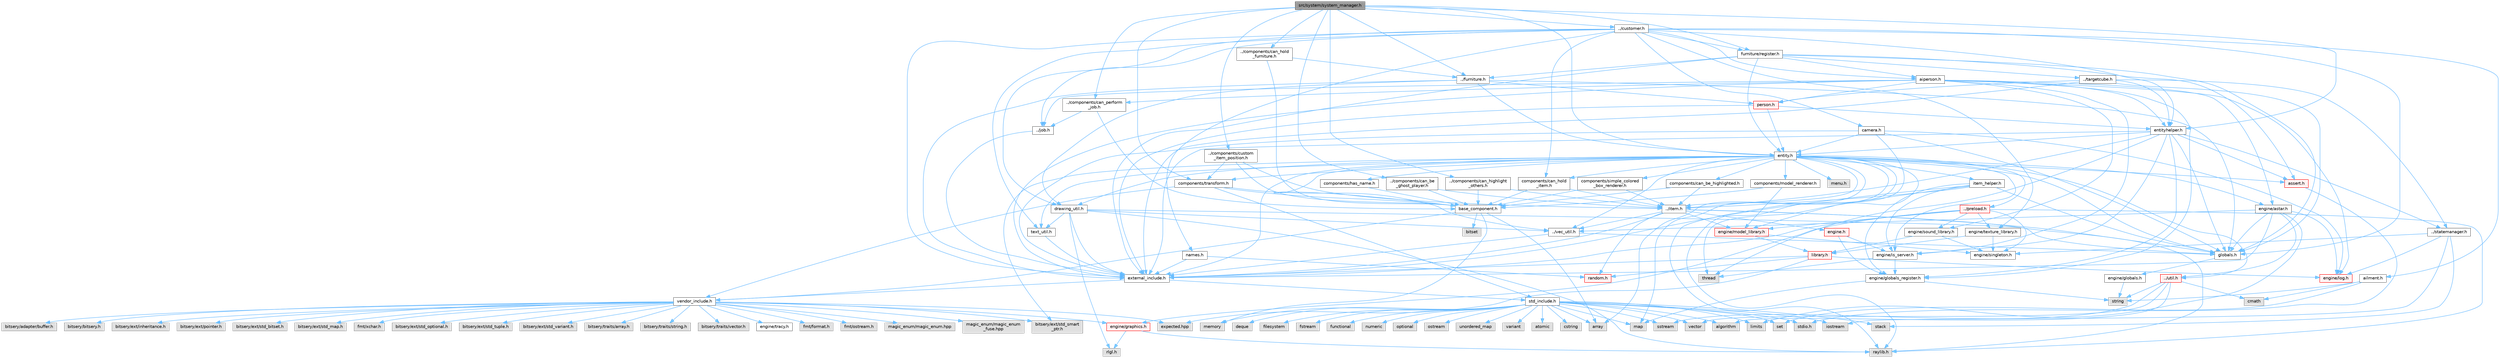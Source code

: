 digraph "src/system/system_manager.h"
{
 // LATEX_PDF_SIZE
  bgcolor="transparent";
  edge [fontname=Helvetica,fontsize=10,labelfontname=Helvetica,labelfontsize=10];
  node [fontname=Helvetica,fontsize=10,shape=box,height=0.2,width=0.4];
  Node1 [label="src/system/system_manager.h",height=0.2,width=0.4,color="gray40", fillcolor="grey60", style="filled", fontcolor="black",tooltip=" "];
  Node1 -> Node2 [color="steelblue1",style="solid"];
  Node2 [label="../components/can_be\l_ghost_player.h",height=0.2,width=0.4,color="grey40", fillcolor="white", style="filled",URL="$d1/d8a/can__be__ghost__player_8h.html",tooltip=" "];
  Node2 -> Node3 [color="steelblue1",style="solid"];
  Node3 [label="../item.h",height=0.2,width=0.4,color="grey40", fillcolor="white", style="filled",URL="$df/d1f/item_8h.html",tooltip=" "];
  Node3 -> Node4 [color="steelblue1",style="solid"];
  Node4 [label="external_include.h",height=0.2,width=0.4,color="grey40", fillcolor="white", style="filled",URL="$d7/daf/external__include_8h.html",tooltip=" "];
  Node4 -> Node5 [color="steelblue1",style="solid"];
  Node5 [label="std_include.h",height=0.2,width=0.4,color="grey40", fillcolor="white", style="filled",URL="$d4/dae/std__include_8h.html",tooltip=" "];
  Node5 -> Node6 [color="steelblue1",style="solid"];
  Node6 [label="stdio.h",height=0.2,width=0.4,color="grey60", fillcolor="#E0E0E0", style="filled",tooltip=" "];
  Node5 -> Node7 [color="steelblue1",style="solid"];
  Node7 [label="algorithm",height=0.2,width=0.4,color="grey60", fillcolor="#E0E0E0", style="filled",tooltip=" "];
  Node5 -> Node8 [color="steelblue1",style="solid"];
  Node8 [label="array",height=0.2,width=0.4,color="grey60", fillcolor="#E0E0E0", style="filled",tooltip=" "];
  Node5 -> Node9 [color="steelblue1",style="solid"];
  Node9 [label="atomic",height=0.2,width=0.4,color="grey60", fillcolor="#E0E0E0", style="filled",tooltip=" "];
  Node5 -> Node10 [color="steelblue1",style="solid"];
  Node10 [label="cstring",height=0.2,width=0.4,color="grey60", fillcolor="#E0E0E0", style="filled",tooltip=" "];
  Node5 -> Node11 [color="steelblue1",style="solid"];
  Node11 [label="deque",height=0.2,width=0.4,color="grey60", fillcolor="#E0E0E0", style="filled",tooltip=" "];
  Node5 -> Node12 [color="steelblue1",style="solid"];
  Node12 [label="filesystem",height=0.2,width=0.4,color="grey60", fillcolor="#E0E0E0", style="filled",tooltip=" "];
  Node5 -> Node13 [color="steelblue1",style="solid"];
  Node13 [label="fstream",height=0.2,width=0.4,color="grey60", fillcolor="#E0E0E0", style="filled",tooltip=" "];
  Node5 -> Node14 [color="steelblue1",style="solid"];
  Node14 [label="functional",height=0.2,width=0.4,color="grey60", fillcolor="#E0E0E0", style="filled",tooltip=" "];
  Node5 -> Node15 [color="steelblue1",style="solid"];
  Node15 [label="iostream",height=0.2,width=0.4,color="grey60", fillcolor="#E0E0E0", style="filled",tooltip=" "];
  Node5 -> Node16 [color="steelblue1",style="solid"];
  Node16 [label="limits",height=0.2,width=0.4,color="grey60", fillcolor="#E0E0E0", style="filled",tooltip=" "];
  Node5 -> Node17 [color="steelblue1",style="solid"];
  Node17 [label="map",height=0.2,width=0.4,color="grey60", fillcolor="#E0E0E0", style="filled",tooltip=" "];
  Node5 -> Node18 [color="steelblue1",style="solid"];
  Node18 [label="memory",height=0.2,width=0.4,color="grey60", fillcolor="#E0E0E0", style="filled",tooltip=" "];
  Node5 -> Node19 [color="steelblue1",style="solid"];
  Node19 [label="numeric",height=0.2,width=0.4,color="grey60", fillcolor="#E0E0E0", style="filled",tooltip=" "];
  Node5 -> Node20 [color="steelblue1",style="solid"];
  Node20 [label="optional",height=0.2,width=0.4,color="grey60", fillcolor="#E0E0E0", style="filled",tooltip=" "];
  Node5 -> Node21 [color="steelblue1",style="solid"];
  Node21 [label="ostream",height=0.2,width=0.4,color="grey60", fillcolor="#E0E0E0", style="filled",tooltip=" "];
  Node5 -> Node22 [color="steelblue1",style="solid"];
  Node22 [label="set",height=0.2,width=0.4,color="grey60", fillcolor="#E0E0E0", style="filled",tooltip=" "];
  Node5 -> Node23 [color="steelblue1",style="solid"];
  Node23 [label="sstream",height=0.2,width=0.4,color="grey60", fillcolor="#E0E0E0", style="filled",tooltip=" "];
  Node5 -> Node24 [color="steelblue1",style="solid"];
  Node24 [label="stack",height=0.2,width=0.4,color="grey60", fillcolor="#E0E0E0", style="filled",tooltip=" "];
  Node5 -> Node25 [color="steelblue1",style="solid"];
  Node25 [label="unordered_map",height=0.2,width=0.4,color="grey60", fillcolor="#E0E0E0", style="filled",tooltip=" "];
  Node5 -> Node26 [color="steelblue1",style="solid"];
  Node26 [label="variant",height=0.2,width=0.4,color="grey60", fillcolor="#E0E0E0", style="filled",tooltip=" "];
  Node5 -> Node27 [color="steelblue1",style="solid"];
  Node27 [label="vector",height=0.2,width=0.4,color="grey60", fillcolor="#E0E0E0", style="filled",tooltip=" "];
  Node4 -> Node28 [color="steelblue1",style="solid"];
  Node28 [label="vendor_include.h",height=0.2,width=0.4,color="grey40", fillcolor="white", style="filled",URL="$d6/dba/vendor__include_8h.html",tooltip=" "];
  Node28 -> Node29 [color="steelblue1",style="solid"];
  Node29 [label="engine/graphics.h",height=0.2,width=0.4,color="red", fillcolor="#FFF0F0", style="filled",URL="$d7/d04/graphics_8h.html",tooltip=" "];
  Node29 -> Node30 [color="steelblue1",style="solid"];
  Node30 [label="raylib.h",height=0.2,width=0.4,color="grey60", fillcolor="#E0E0E0", style="filled",tooltip=" "];
  Node29 -> Node31 [color="steelblue1",style="solid"];
  Node31 [label="rlgl.h",height=0.2,width=0.4,color="grey60", fillcolor="#E0E0E0", style="filled",tooltip=" "];
  Node28 -> Node33 [color="steelblue1",style="solid"];
  Node33 [label="fmt/format.h",height=0.2,width=0.4,color="grey60", fillcolor="#E0E0E0", style="filled",tooltip=" "];
  Node28 -> Node34 [color="steelblue1",style="solid"];
  Node34 [label="fmt/ostream.h",height=0.2,width=0.4,color="grey60", fillcolor="#E0E0E0", style="filled",tooltip=" "];
  Node28 -> Node35 [color="steelblue1",style="solid"];
  Node35 [label="fmt/xchar.h",height=0.2,width=0.4,color="grey60", fillcolor="#E0E0E0", style="filled",tooltip=" "];
  Node28 -> Node36 [color="steelblue1",style="solid"];
  Node36 [label="expected.hpp",height=0.2,width=0.4,color="grey60", fillcolor="#E0E0E0", style="filled",tooltip=" "];
  Node28 -> Node37 [color="steelblue1",style="solid"];
  Node37 [label="magic_enum/magic_enum.hpp",height=0.2,width=0.4,color="grey60", fillcolor="#E0E0E0", style="filled",tooltip=" "];
  Node28 -> Node38 [color="steelblue1",style="solid"];
  Node38 [label="magic_enum/magic_enum\l_fuse.hpp",height=0.2,width=0.4,color="grey60", fillcolor="#E0E0E0", style="filled",tooltip=" "];
  Node28 -> Node39 [color="steelblue1",style="solid"];
  Node39 [label="bitsery/adapter/buffer.h",height=0.2,width=0.4,color="grey60", fillcolor="#E0E0E0", style="filled",tooltip=" "];
  Node28 -> Node40 [color="steelblue1",style="solid"];
  Node40 [label="bitsery/bitsery.h",height=0.2,width=0.4,color="grey60", fillcolor="#E0E0E0", style="filled",tooltip=" "];
  Node28 -> Node41 [color="steelblue1",style="solid"];
  Node41 [label="bitsery/ext/inheritance.h",height=0.2,width=0.4,color="grey60", fillcolor="#E0E0E0", style="filled",tooltip=" "];
  Node28 -> Node42 [color="steelblue1",style="solid"];
  Node42 [label="bitsery/ext/pointer.h",height=0.2,width=0.4,color="grey60", fillcolor="#E0E0E0", style="filled",tooltip=" "];
  Node28 -> Node43 [color="steelblue1",style="solid"];
  Node43 [label="bitsery/ext/std_bitset.h",height=0.2,width=0.4,color="grey60", fillcolor="#E0E0E0", style="filled",tooltip=" "];
  Node28 -> Node44 [color="steelblue1",style="solid"];
  Node44 [label="bitsery/ext/std_map.h",height=0.2,width=0.4,color="grey60", fillcolor="#E0E0E0", style="filled",tooltip=" "];
  Node28 -> Node45 [color="steelblue1",style="solid"];
  Node45 [label="bitsery/ext/std_optional.h",height=0.2,width=0.4,color="grey60", fillcolor="#E0E0E0", style="filled",tooltip=" "];
  Node28 -> Node46 [color="steelblue1",style="solid"];
  Node46 [label="bitsery/ext/std_smart\l_ptr.h",height=0.2,width=0.4,color="grey60", fillcolor="#E0E0E0", style="filled",tooltip=" "];
  Node28 -> Node47 [color="steelblue1",style="solid"];
  Node47 [label="bitsery/ext/std_tuple.h",height=0.2,width=0.4,color="grey60", fillcolor="#E0E0E0", style="filled",tooltip=" "];
  Node28 -> Node48 [color="steelblue1",style="solid"];
  Node48 [label="bitsery/ext/std_variant.h",height=0.2,width=0.4,color="grey60", fillcolor="#E0E0E0", style="filled",tooltip=" "];
  Node28 -> Node49 [color="steelblue1",style="solid"];
  Node49 [label="bitsery/traits/array.h",height=0.2,width=0.4,color="grey60", fillcolor="#E0E0E0", style="filled",tooltip=" "];
  Node28 -> Node50 [color="steelblue1",style="solid"];
  Node50 [label="bitsery/traits/string.h",height=0.2,width=0.4,color="grey60", fillcolor="#E0E0E0", style="filled",tooltip=" "];
  Node28 -> Node51 [color="steelblue1",style="solid"];
  Node51 [label="bitsery/traits/vector.h",height=0.2,width=0.4,color="grey60", fillcolor="#E0E0E0", style="filled",tooltip=" "];
  Node28 -> Node52 [color="steelblue1",style="solid"];
  Node52 [label="engine/tracy.h",height=0.2,width=0.4,color="grey40", fillcolor="white", style="filled",URL="$d6/d15/tracy_8h.html",tooltip=" "];
  Node3 -> Node53 [color="steelblue1",style="solid"];
  Node53 [label="engine.h",height=0.2,width=0.4,color="red", fillcolor="#FFF0F0", style="filled",URL="$d1/d55/engine_8h.html",tooltip=" "];
  Node53 -> Node60 [color="steelblue1",style="solid"];
  Node60 [label="engine/globals_register.h",height=0.2,width=0.4,color="grey40", fillcolor="white", style="filled",URL="$db/da1/globals__register_8h.html",tooltip=" "];
  Node60 -> Node17 [color="steelblue1",style="solid"];
  Node60 -> Node61 [color="steelblue1",style="solid"];
  Node61 [label="string",height=0.2,width=0.4,color="grey60", fillcolor="#E0E0E0", style="filled",tooltip=" "];
  Node53 -> Node62 [color="steelblue1",style="solid"];
  Node62 [label="engine/is_server.h",height=0.2,width=0.4,color="grey40", fillcolor="white", style="filled",URL="$d6/db9/is__server_8h.html",tooltip=" "];
  Node62 -> Node63 [color="steelblue1",style="solid"];
  Node63 [label="thread",height=0.2,width=0.4,color="grey60", fillcolor="#E0E0E0", style="filled",tooltip=" "];
  Node62 -> Node60 [color="steelblue1",style="solid"];
  Node3 -> Node92 [color="steelblue1",style="solid"];
  Node92 [label="engine/model_library.h",height=0.2,width=0.4,color="red", fillcolor="#FFF0F0", style="filled",URL="$d0/dd0/model__library_8h.html",tooltip=" "];
  Node92 -> Node93 [color="steelblue1",style="solid"];
  Node93 [label="library.h",height=0.2,width=0.4,color="red", fillcolor="#FFF0F0", style="filled",URL="$dd/d08/library_8h.html",tooltip=" "];
  Node93 -> Node4 [color="steelblue1",style="solid"];
  Node93 -> Node36 [color="steelblue1",style="solid"];
  Node93 -> Node67 [color="steelblue1",style="solid"];
  Node67 [label="engine/log.h",height=0.2,width=0.4,color="red", fillcolor="#FFF0F0", style="filled",URL="$d7/d7f/log_8h.html",tooltip=" "];
  Node93 -> Node94 [color="steelblue1",style="solid"];
  Node94 [label="random.h",height=0.2,width=0.4,color="red", fillcolor="#FFF0F0", style="filled",URL="$d1/d79/random_8h.html",tooltip=" "];
  Node92 -> Node69 [color="steelblue1",style="solid"];
  Node69 [label="engine/singleton.h",height=0.2,width=0.4,color="grey40", fillcolor="white", style="filled",URL="$d4/d0b/singleton_8h.html",tooltip=" "];
  Node3 -> Node94 [color="steelblue1",style="solid"];
  Node3 -> Node83 [color="steelblue1",style="solid"];
  Node83 [label="globals.h",height=0.2,width=0.4,color="grey40", fillcolor="white", style="filled",URL="$d5/d87/globals_8h.html",tooltip=" "];
  Node83 -> Node84 [color="steelblue1",style="solid"];
  Node84 [label="engine/globals.h",height=0.2,width=0.4,color="grey40", fillcolor="white", style="filled",URL="$d4/df4/engine_2globals_8h.html",tooltip=" "];
  Node84 -> Node61 [color="steelblue1",style="solid"];
  Node3 -> Node30 [color="steelblue1",style="solid"];
  Node3 -> Node82 [color="steelblue1",style="solid"];
  Node82 [label="../vec_util.h",height=0.2,width=0.4,color="grey40", fillcolor="white", style="filled",URL="$d0/d3f/vec__util_8h.html",tooltip=" "];
  Node82 -> Node4 [color="steelblue1",style="solid"];
  Node82 -> Node83 [color="steelblue1",style="solid"];
  Node2 -> Node105 [color="steelblue1",style="solid"];
  Node105 [label="base_component.h",height=0.2,width=0.4,color="grey40", fillcolor="white", style="filled",URL="$d5/dbb/base__component_8h.html",tooltip=" "];
  Node105 -> Node8 [color="steelblue1",style="solid"];
  Node105 -> Node106 [color="steelblue1",style="solid"];
  Node106 [label="bitset",height=0.2,width=0.4,color="grey60", fillcolor="#E0E0E0", style="filled",tooltip=" "];
  Node105 -> Node18 [color="steelblue1",style="solid"];
  Node105 -> Node28 [color="steelblue1",style="solid"];
  Node1 -> Node107 [color="steelblue1",style="solid"];
  Node107 [label="../components/can_highlight\l_others.h",height=0.2,width=0.4,color="grey40", fillcolor="white", style="filled",URL="$dd/dad/can__highlight__others_8h.html",tooltip=" "];
  Node107 -> Node3 [color="steelblue1",style="solid"];
  Node107 -> Node105 [color="steelblue1",style="solid"];
  Node1 -> Node108 [color="steelblue1",style="solid"];
  Node108 [label="../components/can_hold\l_furniture.h",height=0.2,width=0.4,color="grey40", fillcolor="white", style="filled",URL="$d6/d76/can__hold__furniture_8h.html",tooltip=" "];
  Node108 -> Node109 [color="steelblue1",style="solid"];
  Node109 [label="../furniture.h",height=0.2,width=0.4,color="grey40", fillcolor="white", style="filled",URL="$d1/d57/furniture_8h.html",tooltip=" "];
  Node109 -> Node110 [color="steelblue1",style="solid"];
  Node110 [label="drawing_util.h",height=0.2,width=0.4,color="grey40", fillcolor="white", style="filled",URL="$df/db6/drawing__util_8h.html",tooltip=" "];
  Node110 -> Node4 [color="steelblue1",style="solid"];
  Node110 -> Node83 [color="steelblue1",style="solid"];
  Node110 -> Node30 [color="steelblue1",style="solid"];
  Node110 -> Node31 [color="steelblue1",style="solid"];
  Node110 -> Node111 [color="steelblue1",style="solid"];
  Node111 [label="text_util.h",height=0.2,width=0.4,color="grey40", fillcolor="white", style="filled",URL="$d4/d78/text__util_8h.html",tooltip=" "];
  Node111 -> Node4 [color="steelblue1",style="solid"];
  Node110 -> Node82 [color="steelblue1",style="solid"];
  Node109 -> Node4 [color="steelblue1",style="solid"];
  Node109 -> Node112 [color="steelblue1",style="solid"];
  Node112 [label="entity.h",height=0.2,width=0.4,color="grey40", fillcolor="white", style="filled",URL="$d8/d83/entity_8h.html",tooltip=" "];
  Node112 -> Node46 [color="steelblue1",style="solid"];
  Node112 -> Node105 [color="steelblue1",style="solid"];
  Node112 -> Node113 [color="steelblue1",style="solid"];
  Node113 [label="components/can_be_highlighted.h",height=0.2,width=0.4,color="grey40", fillcolor="white", style="filled",URL="$db/d75/can__be__highlighted_8h.html",tooltip=" "];
  Node113 -> Node3 [color="steelblue1",style="solid"];
  Node113 -> Node105 [color="steelblue1",style="solid"];
  Node112 -> Node114 [color="steelblue1",style="solid"];
  Node114 [label="components/can_hold\l_item.h",height=0.2,width=0.4,color="grey40", fillcolor="white", style="filled",URL="$dc/d28/can__hold__item_8h.html",tooltip=" "];
  Node114 -> Node3 [color="steelblue1",style="solid"];
  Node114 -> Node105 [color="steelblue1",style="solid"];
  Node112 -> Node115 [color="steelblue1",style="solid"];
  Node115 [label="components/has_name.h",height=0.2,width=0.4,color="grey40", fillcolor="white", style="filled",URL="$df/da4/has__name_8h.html",tooltip=" "];
  Node115 -> Node105 [color="steelblue1",style="solid"];
  Node112 -> Node116 [color="steelblue1",style="solid"];
  Node116 [label="components/model_renderer.h",height=0.2,width=0.4,color="grey40", fillcolor="white", style="filled",URL="$df/df8/model__renderer_8h.html",tooltip=" "];
  Node116 -> Node92 [color="steelblue1",style="solid"];
  Node116 -> Node105 [color="steelblue1",style="solid"];
  Node112 -> Node117 [color="steelblue1",style="solid"];
  Node117 [label="components/simple_colored\l_box_renderer.h",height=0.2,width=0.4,color="grey40", fillcolor="white", style="filled",URL="$d7/d5e/simple__colored__box__renderer_8h.html",tooltip=" "];
  Node117 -> Node3 [color="steelblue1",style="solid"];
  Node117 -> Node105 [color="steelblue1",style="solid"];
  Node112 -> Node118 [color="steelblue1",style="solid"];
  Node118 [label="components/transform.h",height=0.2,width=0.4,color="grey40", fillcolor="white", style="filled",URL="$d2/d80/transform_8h.html",tooltip=" "];
  Node118 -> Node5 [color="steelblue1",style="solid"];
  Node118 -> Node82 [color="steelblue1",style="solid"];
  Node118 -> Node28 [color="steelblue1",style="solid"];
  Node118 -> Node105 [color="steelblue1",style="solid"];
  Node112 -> Node85 [color="steelblue1",style="solid"];
  Node85 [label="assert.h",height=0.2,width=0.4,color="red", fillcolor="#FFF0F0", style="filled",URL="$dc/da7/assert_8h.html",tooltip=" "];
  Node85 -> Node6 [color="steelblue1",style="solid"];
  Node112 -> Node4 [color="steelblue1",style="solid"];
  Node112 -> Node8 [color="steelblue1",style="solid"];
  Node112 -> Node17 [color="steelblue1",style="solid"];
  Node112 -> Node110 [color="steelblue1",style="solid"];
  Node112 -> Node119 [color="steelblue1",style="solid"];
  Node119 [label="engine/astar.h",height=0.2,width=0.4,color="grey40", fillcolor="white", style="filled",URL="$d8/d56/astar_8h.html",tooltip=" "];
  Node119 -> Node16 [color="steelblue1",style="solid"];
  Node119 -> Node4 [color="steelblue1",style="solid"];
  Node119 -> Node83 [color="steelblue1",style="solid"];
  Node119 -> Node70 [color="steelblue1",style="solid"];
  Node70 [label="../util.h",height=0.2,width=0.4,color="red", fillcolor="#FFF0F0", style="filled",URL="$d8/d3c/util_8h.html",tooltip=" "];
  Node70 -> Node7 [color="steelblue1",style="solid"];
  Node70 -> Node72 [color="steelblue1",style="solid"];
  Node72 [label="cmath",height=0.2,width=0.4,color="grey60", fillcolor="#E0E0E0", style="filled",tooltip=" "];
  Node70 -> Node23 [color="steelblue1",style="solid"];
  Node70 -> Node61 [color="steelblue1",style="solid"];
  Node70 -> Node27 [color="steelblue1",style="solid"];
  Node119 -> Node82 [color="steelblue1",style="solid"];
  Node119 -> Node67 [color="steelblue1",style="solid"];
  Node112 -> Node62 [color="steelblue1",style="solid"];
  Node112 -> Node92 [color="steelblue1",style="solid"];
  Node112 -> Node83 [color="steelblue1",style="solid"];
  Node112 -> Node3 [color="steelblue1",style="solid"];
  Node112 -> Node120 [color="steelblue1",style="solid"];
  Node120 [label="item_helper.h",height=0.2,width=0.4,color="grey40", fillcolor="white", style="filled",URL="$d0/d4e/item__helper_8h.html",tooltip=" "];
  Node120 -> Node63 [color="steelblue1",style="solid"];
  Node120 -> Node4 [color="steelblue1",style="solid"];
  Node120 -> Node60 [color="steelblue1",style="solid"];
  Node120 -> Node62 [color="steelblue1",style="solid"];
  Node120 -> Node83 [color="steelblue1",style="solid"];
  Node120 -> Node3 [color="steelblue1",style="solid"];
  Node112 -> Node121 [color="steelblue1",style="solid"];
  Node121 [label="menu.h",height=0.2,width=0.4,color="grey60", fillcolor="#E0E0E0", style="filled",tooltip=" "];
  Node112 -> Node91 [color="steelblue1",style="solid"];
  Node91 [label="../preload.h",height=0.2,width=0.4,color="red", fillcolor="#FFF0F0", style="filled",URL="$d5/d34/preload_8h.html",tooltip=" "];
  Node91 -> Node4 [color="steelblue1",style="solid"];
  Node91 -> Node29 [color="steelblue1",style="solid"];
  Node91 -> Node69 [color="steelblue1",style="solid"];
  Node91 -> Node30 [color="steelblue1",style="solid"];
  Node91 -> Node92 [color="steelblue1",style="solid"];
  Node91 -> Node99 [color="steelblue1",style="solid"];
  Node99 [label="engine/sound_library.h",height=0.2,width=0.4,color="grey40", fillcolor="white", style="filled",URL="$d5/d04/sound__library_8h.html",tooltip=" "];
  Node99 -> Node93 [color="steelblue1",style="solid"];
  Node99 -> Node69 [color="steelblue1",style="solid"];
  Node91 -> Node100 [color="steelblue1",style="solid"];
  Node100 [label="engine/texture_library.h",height=0.2,width=0.4,color="grey40", fillcolor="white", style="filled",URL="$d5/d33/texture__library_8h.html",tooltip=" "];
  Node100 -> Node93 [color="steelblue1",style="solid"];
  Node100 -> Node69 [color="steelblue1",style="solid"];
  Node112 -> Node30 [color="steelblue1",style="solid"];
  Node112 -> Node111 [color="steelblue1",style="solid"];
  Node112 -> Node70 [color="steelblue1",style="solid"];
  Node112 -> Node82 [color="steelblue1",style="solid"];
  Node109 -> Node83 [color="steelblue1",style="solid"];
  Node109 -> Node122 [color="steelblue1",style="solid"];
  Node122 [label="person.h",height=0.2,width=0.4,color="red", fillcolor="#FFF0F0", style="filled",URL="$d4/d98/person_8h.html",tooltip=" "];
  Node122 -> Node4 [color="steelblue1",style="solid"];
  Node122 -> Node112 [color="steelblue1",style="solid"];
  Node122 -> Node123 [color="steelblue1",style="solid"];
  Node123 [label="entityhelper.h",height=0.2,width=0.4,color="grey40", fillcolor="white", style="filled",URL="$d9/d3c/entityhelper_8h.html",tooltip=" "];
  Node123 -> Node63 [color="steelblue1",style="solid"];
  Node123 -> Node85 [color="steelblue1",style="solid"];
  Node123 -> Node4 [color="steelblue1",style="solid"];
  Node123 -> Node60 [color="steelblue1",style="solid"];
  Node123 -> Node62 [color="steelblue1",style="solid"];
  Node123 -> Node83 [color="steelblue1",style="solid"];
  Node123 -> Node112 [color="steelblue1",style="solid"];
  Node123 -> Node3 [color="steelblue1",style="solid"];
  Node123 -> Node66 [color="steelblue1",style="solid"];
  Node66 [label="../statemanager.h",height=0.2,width=0.4,color="grey40", fillcolor="white", style="filled",URL="$d2/d5f/statemanager_8h.html",tooltip=" "];
  Node66 -> Node15 [color="steelblue1",style="solid"];
  Node66 -> Node24 [color="steelblue1",style="solid"];
  Node66 -> Node67 [color="steelblue1",style="solid"];
  Node66 -> Node69 [color="steelblue1",style="solid"];
  Node108 -> Node105 [color="steelblue1",style="solid"];
  Node1 -> Node124 [color="steelblue1",style="solid"];
  Node124 [label="../components/can_perform\l_job.h",height=0.2,width=0.4,color="grey40", fillcolor="white", style="filled",URL="$de/df1/can__perform__job_8h.html",tooltip=" "];
  Node124 -> Node125 [color="steelblue1",style="solid"];
  Node125 [label="../job.h",height=0.2,width=0.4,color="grey40", fillcolor="white", style="filled",URL="$d3/d6a/job_8h.html",tooltip=" "];
  Node125 -> Node4 [color="steelblue1",style="solid"];
  Node124 -> Node105 [color="steelblue1",style="solid"];
  Node1 -> Node126 [color="steelblue1",style="solid"];
  Node126 [label="../components/custom\l_item_position.h",height=0.2,width=0.4,color="grey40", fillcolor="white", style="filled",URL="$df/de8/custom__item__position_8h.html",tooltip=" "];
  Node126 -> Node3 [color="steelblue1",style="solid"];
  Node126 -> Node105 [color="steelblue1",style="solid"];
  Node126 -> Node118 [color="steelblue1",style="solid"];
  Node1 -> Node118 [color="steelblue1",style="solid"];
  Node1 -> Node127 [color="steelblue1",style="solid"];
  Node127 [label="../customer.h",height=0.2,width=0.4,color="grey40", fillcolor="white", style="filled",URL="$d3/d35/customer_8h.html",tooltip=" "];
  Node127 -> Node114 [color="steelblue1",style="solid"];
  Node127 -> Node110 [color="steelblue1",style="solid"];
  Node127 -> Node123 [color="steelblue1",style="solid"];
  Node127 -> Node4 [color="steelblue1",style="solid"];
  Node127 -> Node128 [color="steelblue1",style="solid"];
  Node128 [label="aiperson.h",height=0.2,width=0.4,color="grey40", fillcolor="white", style="filled",URL="$d4/d16/aiperson_8h.html",tooltip=" "];
  Node128 -> Node4 [color="steelblue1",style="solid"];
  Node128 -> Node119 [color="steelblue1",style="solid"];
  Node128 -> Node60 [color="steelblue1",style="solid"];
  Node128 -> Node62 [color="steelblue1",style="solid"];
  Node128 -> Node67 [color="steelblue1",style="solid"];
  Node128 -> Node99 [color="steelblue1",style="solid"];
  Node128 -> Node124 [color="steelblue1",style="solid"];
  Node128 -> Node123 [color="steelblue1",style="solid"];
  Node128 -> Node125 [color="steelblue1",style="solid"];
  Node128 -> Node122 [color="steelblue1",style="solid"];
  Node127 -> Node129 [color="steelblue1",style="solid"];
  Node129 [label="ailment.h",height=0.2,width=0.4,color="grey40", fillcolor="white", style="filled",URL="$da/d97/ailment_8h.html",tooltip=" "];
  Node129 -> Node72 [color="steelblue1",style="solid"];
  Node129 -> Node22 [color="steelblue1",style="solid"];
  Node129 -> Node61 [color="steelblue1",style="solid"];
  Node127 -> Node130 [color="steelblue1",style="solid"];
  Node130 [label="camera.h",height=0.2,width=0.4,color="grey40", fillcolor="white", style="filled",URL="$d7/df6/camera_8h.html",tooltip=" "];
  Node130 -> Node4 [color="steelblue1",style="solid"];
  Node130 -> Node67 [color="steelblue1",style="solid"];
  Node130 -> Node112 [color="steelblue1",style="solid"];
  Node130 -> Node83 [color="steelblue1",style="solid"];
  Node130 -> Node30 [color="steelblue1",style="solid"];
  Node127 -> Node100 [color="steelblue1",style="solid"];
  Node127 -> Node131 [color="steelblue1",style="solid"];
  Node131 [label="furniture/register.h",height=0.2,width=0.4,color="grey40", fillcolor="white", style="filled",URL="$df/d80/register_8h.html",tooltip=" "];
  Node131 -> Node4 [color="steelblue1",style="solid"];
  Node131 -> Node85 [color="steelblue1",style="solid"];
  Node131 -> Node112 [color="steelblue1",style="solid"];
  Node131 -> Node83 [color="steelblue1",style="solid"];
  Node131 -> Node128 [color="steelblue1",style="solid"];
  Node131 -> Node109 [color="steelblue1",style="solid"];
  Node131 -> Node132 [color="steelblue1",style="solid"];
  Node132 [label="../targetcube.h",height=0.2,width=0.4,color="grey40", fillcolor="white", style="filled",URL="$d5/d00/targetcube_8h.html",tooltip=" "];
  Node132 -> Node4 [color="steelblue1",style="solid"];
  Node132 -> Node123 [color="steelblue1",style="solid"];
  Node132 -> Node83 [color="steelblue1",style="solid"];
  Node132 -> Node122 [color="steelblue1",style="solid"];
  Node132 -> Node66 [color="steelblue1",style="solid"];
  Node127 -> Node83 [color="steelblue1",style="solid"];
  Node127 -> Node125 [color="steelblue1",style="solid"];
  Node127 -> Node133 [color="steelblue1",style="solid"];
  Node133 [label="names.h",height=0.2,width=0.4,color="grey40", fillcolor="white", style="filled",URL="$d8/d22/names_8h.html",tooltip=" "];
  Node133 -> Node94 [color="steelblue1",style="solid"];
  Node133 -> Node4 [color="steelblue1",style="solid"];
  Node127 -> Node111 [color="steelblue1",style="solid"];
  Node1 -> Node112 [color="steelblue1",style="solid"];
  Node1 -> Node123 [color="steelblue1",style="solid"];
  Node1 -> Node109 [color="steelblue1",style="solid"];
  Node1 -> Node131 [color="steelblue1",style="solid"];
}
